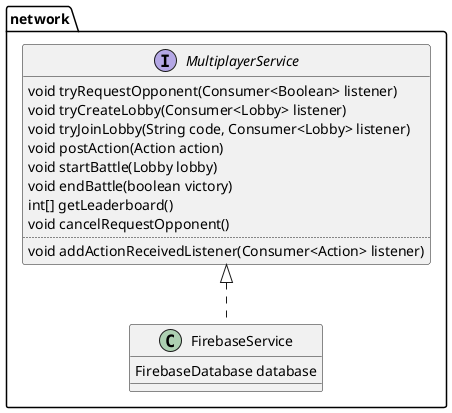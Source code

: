 @startuml
'https://plantuml.com/class-diagram

package network {
    'Facade for DatabaseHandler etc?
    interface MultiplayerService {
        void tryRequestOpponent(Consumer<Boolean> listener)
        void tryCreateLobby(Consumer<Lobby> listener)
        void tryJoinLobby(String code, Consumer<Lobby> listener)
        void postAction(Action action)
        void startBattle(Lobby lobby)
        void endBattle(boolean victory)
        int[] getLeaderboard()
        void cancelRequestOpponent()
        ..
        void addActionReceivedListener(Consumer<Action> listener)
    }
    
    class FirebaseService implements MultiplayerService {
        FirebaseDatabase database
    }
}

@enduml
